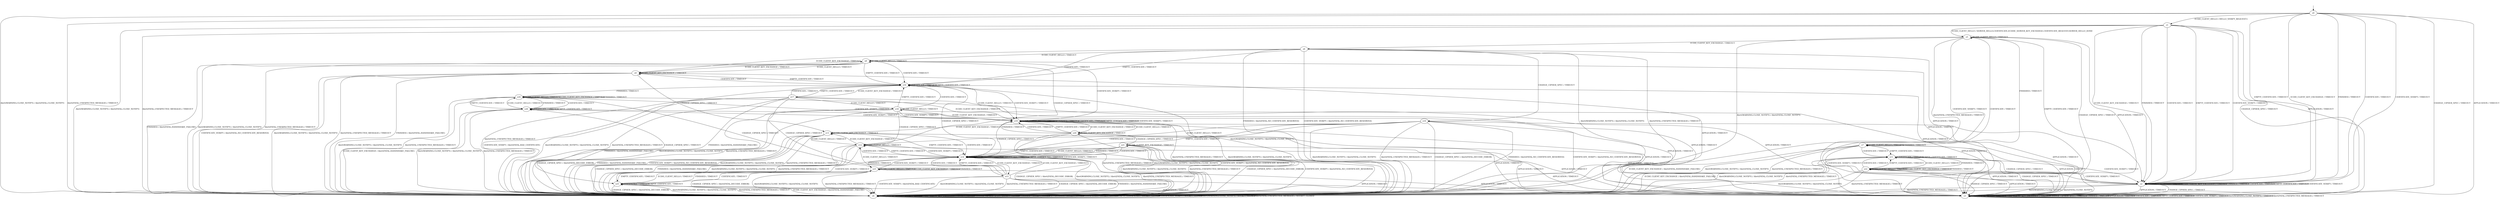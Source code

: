 digraph h4 {
s0 [label="s0"];
s1 [label="s1"];
s2 [label="s2"];
s3 [label="s3"];
s4 [label="s4"];
s5 [label="s5"];
s6 [label="s6"];
s7 [label="s7"];
s8 [label="s8"];
s9 [label="s9"];
s10 [label="s10"];
s11 [label="s11"];
s16 [label="s16"];
s12 [label="s12"];
s13 [label="s13"];
s14 [label="s14"];
s17 [label="s17"];
s19 [label="s19"];
s22 [label="s22"];
s24 [label="s24"];
s15 [label="s15"];
s18 [label="s18"];
s20 [label="s20"];
s23 [label="s23"];
s26 [label="s26"];
s21 [label="s21"];
s25 [label="s25"];
s0 -> s1 [label="ECDH_CLIENT_HELLO / HELLO_VERIFY_REQUEST+"];
s0 -> s2 [label="ECDH_CLIENT_KEY_EXCHANGE / TIMEOUT"];
s0 -> s3 [label="CHANGE_CIPHER_SPEC / TIMEOUT"];
s0 -> s2 [label="FINISHED / TIMEOUT"];
s0 -> s3 [label="APPLICATION / TIMEOUT"];
s0 -> s2 [label="CERTIFICATE / TIMEOUT"];
s0 -> s2 [label="EMPTY_CERTIFICATE / TIMEOUT"];
s0 -> s2 [label="CERTIFICATE_VERIFY / TIMEOUT"];
s0 -> s4 [label="Alert(WARNING,CLOSE_NOTIFY) / Alert(FATAL,CLOSE_NOTIFY)"];
s0 -> s4 [label="Alert(FATAL,UNEXPECTED_MESSAGE) / TIMEOUT"];
s1 -> s5 [label="ECDH_CLIENT_HELLO / SERVER_HELLO,CERTIFICATE,ECDHE_SERVER_KEY_EXCHANGE,CERTIFICATE_REQUEST,SERVER_HELLO_DONE"];
s1 -> s2 [label="ECDH_CLIENT_KEY_EXCHANGE / TIMEOUT"];
s1 -> s3 [label="CHANGE_CIPHER_SPEC / TIMEOUT"];
s1 -> s2 [label="FINISHED / TIMEOUT"];
s1 -> s3 [label="APPLICATION / TIMEOUT"];
s1 -> s2 [label="CERTIFICATE / TIMEOUT"];
s1 -> s2 [label="EMPTY_CERTIFICATE / TIMEOUT"];
s1 -> s2 [label="CERTIFICATE_VERIFY / TIMEOUT"];
s1 -> s4 [label="Alert(WARNING,CLOSE_NOTIFY) / Alert(FATAL,CLOSE_NOTIFY)"];
s1 -> s4 [label="Alert(FATAL,UNEXPECTED_MESSAGE) / TIMEOUT"];
s2 -> s2 [label="ECDH_CLIENT_HELLO / TIMEOUT"];
s2 -> s2 [label="ECDH_CLIENT_KEY_EXCHANGE / TIMEOUT"];
s2 -> s3 [label="CHANGE_CIPHER_SPEC / TIMEOUT"];
s2 -> s2 [label="FINISHED / TIMEOUT"];
s2 -> s3 [label="APPLICATION / TIMEOUT"];
s2 -> s2 [label="CERTIFICATE / TIMEOUT"];
s2 -> s2 [label="EMPTY_CERTIFICATE / TIMEOUT"];
s2 -> s2 [label="CERTIFICATE_VERIFY / TIMEOUT"];
s2 -> s4 [label="Alert(WARNING,CLOSE_NOTIFY) / Alert(FATAL,CLOSE_NOTIFY)"];
s2 -> s4 [label="Alert(FATAL,UNEXPECTED_MESSAGE) / TIMEOUT"];
s3 -> s3 [label="ECDH_CLIENT_HELLO / TIMEOUT"];
s3 -> s3 [label="ECDH_CLIENT_KEY_EXCHANGE / TIMEOUT"];
s3 -> s3 [label="CHANGE_CIPHER_SPEC / TIMEOUT"];
s3 -> s3 [label="FINISHED / TIMEOUT"];
s3 -> s3 [label="APPLICATION / TIMEOUT"];
s3 -> s3 [label="CERTIFICATE / TIMEOUT"];
s3 -> s3 [label="EMPTY_CERTIFICATE / TIMEOUT"];
s3 -> s3 [label="CERTIFICATE_VERIFY / TIMEOUT"];
s3 -> s3 [label="Alert(WARNING,CLOSE_NOTIFY) / TIMEOUT"];
s3 -> s3 [label="Alert(FATAL,UNEXPECTED_MESSAGE) / TIMEOUT"];
s4 -> s4 [label="ECDH_CLIENT_HELLO / SOCKET_CLOSED"];
s4 -> s4 [label="ECDH_CLIENT_KEY_EXCHANGE / SOCKET_CLOSED"];
s4 -> s4 [label="CHANGE_CIPHER_SPEC / SOCKET_CLOSED"];
s4 -> s4 [label="FINISHED / SOCKET_CLOSED"];
s4 -> s4 [label="APPLICATION / SOCKET_CLOSED"];
s4 -> s4 [label="CERTIFICATE / SOCKET_CLOSED"];
s4 -> s4 [label="EMPTY_CERTIFICATE / SOCKET_CLOSED"];
s4 -> s4 [label="CERTIFICATE_VERIFY / SOCKET_CLOSED"];
s4 -> s4 [label="Alert(WARNING,CLOSE_NOTIFY) / SOCKET_CLOSED"];
s4 -> s4 [label="Alert(FATAL,UNEXPECTED_MESSAGE) / SOCKET_CLOSED"];
s5 -> s5 [label="ECDH_CLIENT_HELLO / TIMEOUT"];
s5 -> s6 [label="ECDH_CLIENT_KEY_EXCHANGE / TIMEOUT"];
s5 -> s3 [label="CHANGE_CIPHER_SPEC / TIMEOUT"];
s5 -> s7 [label="FINISHED / TIMEOUT"];
s5 -> s3 [label="APPLICATION / TIMEOUT"];
s5 -> s2 [label="CERTIFICATE / TIMEOUT"];
s5 -> s2 [label="EMPTY_CERTIFICATE / TIMEOUT"];
s5 -> s2 [label="CERTIFICATE_VERIFY / TIMEOUT"];
s5 -> s4 [label="Alert(WARNING,CLOSE_NOTIFY) / Alert(FATAL,CLOSE_NOTIFY)"];
s5 -> s4 [label="Alert(FATAL,UNEXPECTED_MESSAGE) / TIMEOUT"];
s6 -> s8 [label="ECDH_CLIENT_HELLO / TIMEOUT"];
s6 -> s9 [label="ECDH_CLIENT_KEY_EXCHANGE / TIMEOUT"];
s6 -> s10 [label="CHANGE_CIPHER_SPEC / TIMEOUT"];
s6 -> s4 [label="FINISHED / Alert(FATAL,NO_CERTIFICATE_RESERVED)"];
s6 -> s3 [label="APPLICATION / TIMEOUT"];
s6 -> s16 [label="CERTIFICATE / TIMEOUT"];
s6 -> s16 [label="EMPTY_CERTIFICATE / TIMEOUT"];
s6 -> s4 [label="CERTIFICATE_VERIFY / Alert(FATAL,NO_CERTIFICATE_RESERVED)"];
s6 -> s4 [label="Alert(WARNING,CLOSE_NOTIFY) / Alert(FATAL,CLOSE_NOTIFY)"];
s6 -> s4 [label="Alert(FATAL,UNEXPECTED_MESSAGE) / TIMEOUT"];
s7 -> s7 [label="ECDH_CLIENT_HELLO / TIMEOUT"];
s7 -> s4 [label="ECDH_CLIENT_KEY_EXCHANGE / Alert(FATAL,HANDSHAKE_FAILURE)"];
s7 -> s3 [label="CHANGE_CIPHER_SPEC / TIMEOUT"];
s7 -> s7 [label="FINISHED / TIMEOUT"];
s7 -> s3 [label="APPLICATION / TIMEOUT"];
s7 -> s11 [label="CERTIFICATE / TIMEOUT"];
s7 -> s11 [label="EMPTY_CERTIFICATE / TIMEOUT"];
s7 -> s2 [label="CERTIFICATE_VERIFY / TIMEOUT"];
s7 -> s4 [label="Alert(WARNING,CLOSE_NOTIFY) / Alert(FATAL,CLOSE_NOTIFY)"];
s7 -> s4 [label="Alert(FATAL,UNEXPECTED_MESSAGE) / TIMEOUT"];
s8 -> s8 [label="ECDH_CLIENT_HELLO / TIMEOUT"];
s8 -> s9 [label="ECDH_CLIENT_KEY_EXCHANGE / TIMEOUT"];
s8 -> s12 [label="CHANGE_CIPHER_SPEC / TIMEOUT"];
s8 -> s4 [label="FINISHED / Alert(FATAL,HANDSHAKE_FAILURE)"];
s8 -> s3 [label="APPLICATION / TIMEOUT"];
s8 -> s16 [label="CERTIFICATE / TIMEOUT"];
s8 -> s16 [label="EMPTY_CERTIFICATE / TIMEOUT"];
s8 -> s19 [label="CERTIFICATE_VERIFY / TIMEOUT"];
s8 -> s4 [label="Alert(WARNING,CLOSE_NOTIFY) / Alert(FATAL,CLOSE_NOTIFY)"];
s8 -> s4 [label="Alert(FATAL,UNEXPECTED_MESSAGE) / TIMEOUT"];
s9 -> s8 [label="ECDH_CLIENT_HELLO / TIMEOUT"];
s9 -> s9 [label="ECDH_CLIENT_KEY_EXCHANGE / TIMEOUT"];
s9 -> s13 [label="CHANGE_CIPHER_SPEC / TIMEOUT"];
s9 -> s4 [label="FINISHED / Alert(FATAL,HANDSHAKE_FAILURE)"];
s9 -> s3 [label="APPLICATION / TIMEOUT"];
s9 -> s16 [label="CERTIFICATE / TIMEOUT"];
s9 -> s16 [label="EMPTY_CERTIFICATE / TIMEOUT"];
s9 -> s4 [label="CERTIFICATE_VERIFY / Alert(FATAL,NO_CERTIFICATE_RESERVED)"];
s9 -> s4 [label="Alert(WARNING,CLOSE_NOTIFY) / Alert(FATAL,CLOSE_NOTIFY)"];
s9 -> s4 [label="Alert(FATAL,UNEXPECTED_MESSAGE) / TIMEOUT"];
s10 -> s12 [label="ECDH_CLIENT_HELLO / TIMEOUT"];
s10 -> s13 [label="ECDH_CLIENT_KEY_EXCHANGE / TIMEOUT"];
s10 -> s4 [label="CHANGE_CIPHER_SPEC / Alert(FATAL,DECODE_ERROR)"];
s10 -> s4 [label="FINISHED / Alert(FATAL,NO_CERTIFICATE_RESERVED)"];
s10 -> s3 [label="APPLICATION / TIMEOUT"];
s10 -> s14 [label="CERTIFICATE / TIMEOUT"];
s10 -> s14 [label="EMPTY_CERTIFICATE / TIMEOUT"];
s10 -> s4 [label="CERTIFICATE_VERIFY / Alert(FATAL,NO_CERTIFICATE_RESERVED)"];
s10 -> s4 [label="Alert(WARNING,CLOSE_NOTIFY) / Alert(FATAL,CLOSE_NOTIFY)"];
s10 -> s4 [label="Alert(FATAL,UNEXPECTED_MESSAGE) / TIMEOUT"];
s11 -> s22 [label="ECDH_CLIENT_HELLO / TIMEOUT"];
s11 -> s4 [label="ECDH_CLIENT_KEY_EXCHANGE / Alert(FATAL,HANDSHAKE_FAILURE)"];
s11 -> s3 [label="CHANGE_CIPHER_SPEC / TIMEOUT"];
s11 -> s22 [label="FINISHED / TIMEOUT"];
s11 -> s3 [label="APPLICATION / TIMEOUT"];
s11 -> s11 [label="CERTIFICATE / TIMEOUT"];
s11 -> s11 [label="EMPTY_CERTIFICATE / TIMEOUT"];
s11 -> s2 [label="CERTIFICATE_VERIFY / TIMEOUT"];
s11 -> s4 [label="Alert(WARNING,CLOSE_NOTIFY) / Alert(FATAL,CLOSE_NOTIFY)"];
s11 -> s4 [label="Alert(FATAL,UNEXPECTED_MESSAGE) / TIMEOUT"];
s16 -> s19 [label="ECDH_CLIENT_HELLO / TIMEOUT"];
s16 -> s17 [label="ECDH_CLIENT_KEY_EXCHANGE / TIMEOUT"];
s16 -> s14 [label="CHANGE_CIPHER_SPEC / TIMEOUT"];
s16 -> s24 [label="FINISHED / TIMEOUT"];
s16 -> s3 [label="APPLICATION / TIMEOUT"];
s16 -> s16 [label="CERTIFICATE / TIMEOUT"];
s16 -> s16 [label="EMPTY_CERTIFICATE / TIMEOUT"];
s16 -> s19 [label="CERTIFICATE_VERIFY / TIMEOUT"];
s16 -> s4 [label="Alert(WARNING,CLOSE_NOTIFY) / Alert(FATAL,CLOSE_NOTIFY)"];
s16 -> s4 [label="Alert(FATAL,UNEXPECTED_MESSAGE) / TIMEOUT"];
s12 -> s12 [label="ECDH_CLIENT_HELLO / TIMEOUT"];
s12 -> s13 [label="ECDH_CLIENT_KEY_EXCHANGE / TIMEOUT"];
s12 -> s4 [label="CHANGE_CIPHER_SPEC / Alert(FATAL,DECODE_ERROR)"];
s12 -> s4 [label="FINISHED / Alert(FATAL,HANDSHAKE_FAILURE)"];
s12 -> s3 [label="APPLICATION / TIMEOUT"];
s12 -> s14 [label="CERTIFICATE / TIMEOUT"];
s12 -> s14 [label="EMPTY_CERTIFICATE / TIMEOUT"];
s12 -> s14 [label="CERTIFICATE_VERIFY / TIMEOUT"];
s12 -> s4 [label="Alert(WARNING,CLOSE_NOTIFY) / Alert(FATAL,CLOSE_NOTIFY)"];
s12 -> s4 [label="Alert(FATAL,UNEXPECTED_MESSAGE) / TIMEOUT"];
s13 -> s12 [label="ECDH_CLIENT_HELLO / TIMEOUT"];
s13 -> s13 [label="ECDH_CLIENT_KEY_EXCHANGE / TIMEOUT"];
s13 -> s4 [label="CHANGE_CIPHER_SPEC / Alert(FATAL,DECODE_ERROR)"];
s13 -> s4 [label="FINISHED / Alert(FATAL,HANDSHAKE_FAILURE)"];
s13 -> s3 [label="APPLICATION / TIMEOUT"];
s13 -> s14 [label="CERTIFICATE / TIMEOUT"];
s13 -> s14 [label="EMPTY_CERTIFICATE / TIMEOUT"];
s13 -> s4 [label="CERTIFICATE_VERIFY / Alert(FATAL,NO_CERTIFICATE_RESERVED)"];
s13 -> s4 [label="Alert(WARNING,CLOSE_NOTIFY) / Alert(FATAL,CLOSE_NOTIFY)"];
s13 -> s4 [label="Alert(FATAL,UNEXPECTED_MESSAGE) / TIMEOUT"];
s14 -> s14 [label="ECDH_CLIENT_HELLO / TIMEOUT"];
s14 -> s15 [label="ECDH_CLIENT_KEY_EXCHANGE / TIMEOUT"];
s14 -> s4 [label="CHANGE_CIPHER_SPEC / Alert(FATAL,DECODE_ERROR)"];
s14 -> s23 [label="FINISHED / TIMEOUT"];
s14 -> s3 [label="APPLICATION / TIMEOUT"];
s14 -> s14 [label="CERTIFICATE / TIMEOUT"];
s14 -> s14 [label="EMPTY_CERTIFICATE / TIMEOUT"];
s14 -> s14 [label="CERTIFICATE_VERIFY / TIMEOUT"];
s14 -> s4 [label="Alert(WARNING,CLOSE_NOTIFY) / Alert(FATAL,CLOSE_NOTIFY)"];
s14 -> s4 [label="Alert(FATAL,UNEXPECTED_MESSAGE) / TIMEOUT"];
s17 -> s18 [label="ECDH_CLIENT_HELLO / TIMEOUT"];
s17 -> s19 [label="ECDH_CLIENT_KEY_EXCHANGE / TIMEOUT"];
s17 -> s15 [label="CHANGE_CIPHER_SPEC / TIMEOUT"];
s17 -> s4 [label="FINISHED / Alert(FATAL,HANDSHAKE_FAILURE)"];
s17 -> s3 [label="APPLICATION / TIMEOUT"];
s17 -> s16 [label="CERTIFICATE / TIMEOUT"];
s17 -> s16 [label="EMPTY_CERTIFICATE / TIMEOUT"];
s17 -> s4 [label="CERTIFICATE_VERIFY / Alert(FATAL,BAD_CERTIFICATE)"];
s17 -> s4 [label="Alert(WARNING,CLOSE_NOTIFY) / Alert(FATAL,CLOSE_NOTIFY)"];
s17 -> s4 [label="Alert(FATAL,UNEXPECTED_MESSAGE) / TIMEOUT"];
s19 -> s19 [label="ECDH_CLIENT_HELLO / TIMEOUT"];
s19 -> s20 [label="ECDH_CLIENT_KEY_EXCHANGE / TIMEOUT"];
s19 -> s14 [label="CHANGE_CIPHER_SPEC / TIMEOUT"];
s19 -> s19 [label="FINISHED / TIMEOUT"];
s19 -> s3 [label="APPLICATION / TIMEOUT"];
s19 -> s19 [label="CERTIFICATE / TIMEOUT"];
s19 -> s19 [label="EMPTY_CERTIFICATE / TIMEOUT"];
s19 -> s19 [label="CERTIFICATE_VERIFY / TIMEOUT"];
s19 -> s4 [label="Alert(WARNING,CLOSE_NOTIFY) / Alert(FATAL,CLOSE_NOTIFY)"];
s19 -> s4 [label="Alert(FATAL,UNEXPECTED_MESSAGE) / TIMEOUT"];
s22 -> s22 [label="ECDH_CLIENT_HELLO / TIMEOUT"];
s22 -> s22 [label="ECDH_CLIENT_KEY_EXCHANGE / TIMEOUT"];
s22 -> s3 [label="CHANGE_CIPHER_SPEC / TIMEOUT"];
s22 -> s22 [label="FINISHED / TIMEOUT"];
s22 -> s3 [label="APPLICATION / TIMEOUT"];
s22 -> s11 [label="CERTIFICATE / TIMEOUT"];
s22 -> s11 [label="EMPTY_CERTIFICATE / TIMEOUT"];
s22 -> s2 [label="CERTIFICATE_VERIFY / TIMEOUT"];
s22 -> s4 [label="Alert(WARNING,CLOSE_NOTIFY) / Alert(FATAL,CLOSE_NOTIFY)"];
s22 -> s4 [label="Alert(FATAL,UNEXPECTED_MESSAGE) / TIMEOUT"];
s24 -> s24 [label="ECDH_CLIENT_HELLO / TIMEOUT"];
s24 -> s24 [label="ECDH_CLIENT_KEY_EXCHANGE / TIMEOUT"];
s24 -> s23 [label="CHANGE_CIPHER_SPEC / TIMEOUT"];
s24 -> s24 [label="FINISHED / TIMEOUT"];
s24 -> s3 [label="APPLICATION / TIMEOUT"];
s24 -> s26 [label="CERTIFICATE / TIMEOUT"];
s24 -> s26 [label="EMPTY_CERTIFICATE / TIMEOUT"];
s24 -> s19 [label="CERTIFICATE_VERIFY / TIMEOUT"];
s24 -> s4 [label="Alert(WARNING,CLOSE_NOTIFY) / Alert(FATAL,CLOSE_NOTIFY)"];
s24 -> s4 [label="Alert(FATAL,UNEXPECTED_MESSAGE) / TIMEOUT"];
s15 -> s12 [label="ECDH_CLIENT_HELLO / TIMEOUT"];
s15 -> s14 [label="ECDH_CLIENT_KEY_EXCHANGE / TIMEOUT"];
s15 -> s4 [label="CHANGE_CIPHER_SPEC / Alert(FATAL,DECODE_ERROR)"];
s15 -> s4 [label="FINISHED / Alert(FATAL,HANDSHAKE_FAILURE)"];
s15 -> s3 [label="APPLICATION / TIMEOUT"];
s15 -> s14 [label="CERTIFICATE / TIMEOUT"];
s15 -> s14 [label="EMPTY_CERTIFICATE / TIMEOUT"];
s15 -> s4 [label="CERTIFICATE_VERIFY / Alert(FATAL,BAD_CERTIFICATE)"];
s15 -> s4 [label="Alert(WARNING,CLOSE_NOTIFY) / Alert(FATAL,CLOSE_NOTIFY)"];
s15 -> s4 [label="Alert(FATAL,UNEXPECTED_MESSAGE) / TIMEOUT"];
s18 -> s18 [label="ECDH_CLIENT_HELLO / TIMEOUT"];
s18 -> s19 [label="ECDH_CLIENT_KEY_EXCHANGE / TIMEOUT"];
s18 -> s12 [label="CHANGE_CIPHER_SPEC / TIMEOUT"];
s18 -> s4 [label="FINISHED / Alert(FATAL,HANDSHAKE_FAILURE)"];
s18 -> s3 [label="APPLICATION / TIMEOUT"];
s18 -> s16 [label="CERTIFICATE / TIMEOUT"];
s18 -> s16 [label="EMPTY_CERTIFICATE / TIMEOUT"];
s18 -> s19 [label="CERTIFICATE_VERIFY / TIMEOUT"];
s18 -> s4 [label="Alert(WARNING,CLOSE_NOTIFY) / Alert(FATAL,CLOSE_NOTIFY)"];
s18 -> s4 [label="Alert(FATAL,UNEXPECTED_MESSAGE) / TIMEOUT"];
s20 -> s19 [label="ECDH_CLIENT_HELLO / TIMEOUT"];
s20 -> s20 [label="ECDH_CLIENT_KEY_EXCHANGE / TIMEOUT"];
s20 -> s21 [label="CHANGE_CIPHER_SPEC / TIMEOUT"];
s20 -> s19 [label="FINISHED / TIMEOUT"];
s20 -> s3 [label="APPLICATION / TIMEOUT"];
s20 -> s19 [label="CERTIFICATE / TIMEOUT"];
s20 -> s19 [label="EMPTY_CERTIFICATE / TIMEOUT"];
s20 -> s4 [label="CERTIFICATE_VERIFY / Alert(FATAL,NO_CERTIFICATE_RESERVED)"];
s20 -> s4 [label="Alert(WARNING,CLOSE_NOTIFY) / Alert(FATAL,CLOSE_NOTIFY)"];
s20 -> s4 [label="Alert(FATAL,UNEXPECTED_MESSAGE) / TIMEOUT"];
s23 -> s23 [label="ECDH_CLIENT_HELLO / TIMEOUT"];
s23 -> s23 [label="ECDH_CLIENT_KEY_EXCHANGE / TIMEOUT"];
s23 -> s4 [label="CHANGE_CIPHER_SPEC / Alert(FATAL,DECODE_ERROR)"];
s23 -> s23 [label="FINISHED / TIMEOUT"];
s23 -> s3 [label="APPLICATION / TIMEOUT"];
s23 -> s25 [label="CERTIFICATE / TIMEOUT"];
s23 -> s25 [label="EMPTY_CERTIFICATE / TIMEOUT"];
s23 -> s14 [label="CERTIFICATE_VERIFY / TIMEOUT"];
s23 -> s4 [label="Alert(WARNING,CLOSE_NOTIFY) / Alert(FATAL,CLOSE_NOTIFY)"];
s23 -> s4 [label="Alert(FATAL,UNEXPECTED_MESSAGE) / TIMEOUT"];
s26 -> s24 [label="ECDH_CLIENT_HELLO / TIMEOUT"];
s26 -> s4 [label="ECDH_CLIENT_KEY_EXCHANGE / Alert(FATAL,HANDSHAKE_FAILURE)"];
s26 -> s25 [label="CHANGE_CIPHER_SPEC / TIMEOUT"];
s26 -> s24 [label="FINISHED / TIMEOUT"];
s26 -> s3 [label="APPLICATION / TIMEOUT"];
s26 -> s26 [label="CERTIFICATE / TIMEOUT"];
s26 -> s26 [label="EMPTY_CERTIFICATE / TIMEOUT"];
s26 -> s19 [label="CERTIFICATE_VERIFY / TIMEOUT"];
s26 -> s4 [label="Alert(WARNING,CLOSE_NOTIFY) / Alert(FATAL,CLOSE_NOTIFY)"];
s26 -> s4 [label="Alert(FATAL,UNEXPECTED_MESSAGE) / TIMEOUT"];
s21 -> s14 [label="ECDH_CLIENT_HELLO / TIMEOUT"];
s21 -> s21 [label="ECDH_CLIENT_KEY_EXCHANGE / TIMEOUT"];
s21 -> s4 [label="CHANGE_CIPHER_SPEC / Alert(FATAL,DECODE_ERROR)"];
s21 -> s14 [label="FINISHED / TIMEOUT"];
s21 -> s3 [label="APPLICATION / TIMEOUT"];
s21 -> s14 [label="CERTIFICATE / TIMEOUT"];
s21 -> s14 [label="EMPTY_CERTIFICATE / TIMEOUT"];
s21 -> s4 [label="CERTIFICATE_VERIFY / Alert(FATAL,NO_CERTIFICATE_RESERVED)"];
s21 -> s4 [label="Alert(WARNING,CLOSE_NOTIFY) / Alert(FATAL,CLOSE_NOTIFY)"];
s21 -> s4 [label="Alert(FATAL,UNEXPECTED_MESSAGE) / TIMEOUT"];
s25 -> s23 [label="ECDH_CLIENT_HELLO / TIMEOUT"];
s25 -> s4 [label="ECDH_CLIENT_KEY_EXCHANGE / Alert(FATAL,HANDSHAKE_FAILURE)"];
s25 -> s4 [label="CHANGE_CIPHER_SPEC / Alert(FATAL,DECODE_ERROR)"];
s25 -> s23 [label="FINISHED / TIMEOUT"];
s25 -> s3 [label="APPLICATION / TIMEOUT"];
s25 -> s25 [label="CERTIFICATE / TIMEOUT"];
s25 -> s25 [label="EMPTY_CERTIFICATE / TIMEOUT"];
s25 -> s14 [label="CERTIFICATE_VERIFY / TIMEOUT"];
s25 -> s4 [label="Alert(WARNING,CLOSE_NOTIFY) / Alert(FATAL,CLOSE_NOTIFY)"];
s25 -> s4 [label="Alert(FATAL,UNEXPECTED_MESSAGE) / TIMEOUT"];
__start0 [shape=none, label=""];
__start0 -> s0 [label=""];
}
